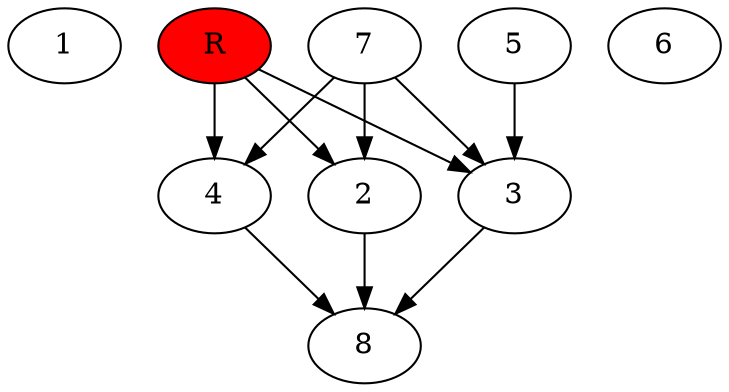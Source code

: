 digraph prb8554 {
	1
	2
	3
	4
	5
	6
	7
	8
	R [fillcolor="#ff0000" style=filled]
	2 -> 8
	3 -> 8
	4 -> 8
	5 -> 3
	7 -> 2
	7 -> 3
	7 -> 4
	R -> 2
	R -> 3
	R -> 4
}

